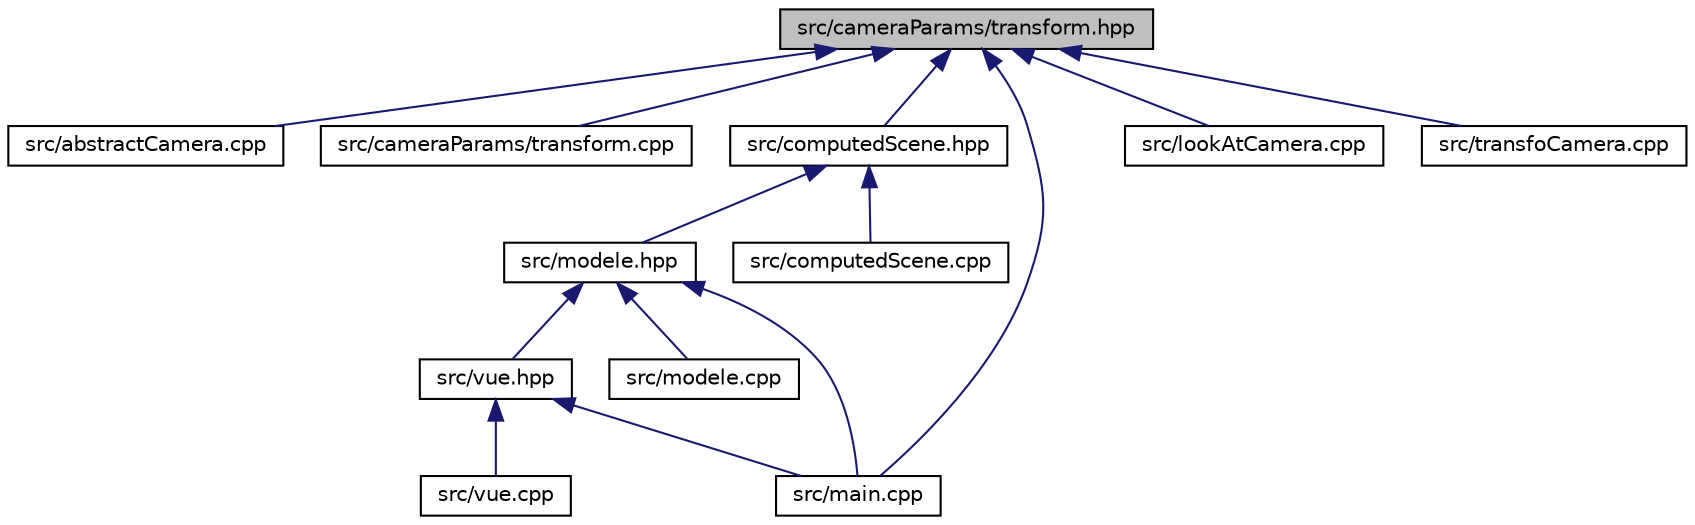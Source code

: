 digraph "src/cameraParams/transform.hpp"
{
  edge [fontname="Helvetica",fontsize="10",labelfontname="Helvetica",labelfontsize="10"];
  node [fontname="Helvetica",fontsize="10",shape=record];
  Node1 [label="src/cameraParams/transform.hpp",height=0.2,width=0.4,color="black", fillcolor="grey75", style="filled", fontcolor="black"];
  Node1 -> Node2 [dir="back",color="midnightblue",fontsize="10",style="solid"];
  Node2 [label="src/abstractCamera.cpp",height=0.2,width=0.4,color="black", fillcolor="white", style="filled",URL="$abstract_camera_8cpp.html",tooltip="Classe abstraite de caméra. "];
  Node1 -> Node3 [dir="back",color="midnightblue",fontsize="10",style="solid"];
  Node3 [label="src/cameraParams/transform.cpp",height=0.2,width=0.4,color="black", fillcolor="white", style="filled",URL="$transform_8cpp.html",tooltip="Diverses transformations. "];
  Node1 -> Node4 [dir="back",color="midnightblue",fontsize="10",style="solid"];
  Node4 [label="src/computedScene.hpp",height=0.2,width=0.4,color="black", fillcolor="white", style="filled",URL="$computed_scene_8hpp.html",tooltip="Scene chargee calculee en temps reel par openGL. "];
  Node4 -> Node5 [dir="back",color="midnightblue",fontsize="10",style="solid"];
  Node5 [label="src/computedScene.cpp",height=0.2,width=0.4,color="black", fillcolor="white", style="filled",URL="$computed_scene_8cpp.html"];
  Node4 -> Node6 [dir="back",color="midnightblue",fontsize="10",style="solid"];
  Node6 [label="src/modele.hpp",height=0.2,width=0.4,color="black", fillcolor="white", style="filled",URL="$modele_8hpp.html",tooltip="Classe du modèle de MVC. "];
  Node6 -> Node7 [dir="back",color="midnightblue",fontsize="10",style="solid"];
  Node7 [label="src/main.cpp",height=0.2,width=0.4,color="black", fillcolor="white", style="filled",URL="$main_8cpp.html",tooltip="Programme principal. "];
  Node6 -> Node8 [dir="back",color="midnightblue",fontsize="10",style="solid"];
  Node8 [label="src/vue.hpp",height=0.2,width=0.4,color="black", fillcolor="white", style="filled",URL="$vue_8hpp.html",tooltip="Classe de gestion de l&#39;affichage. "];
  Node8 -> Node7 [dir="back",color="midnightblue",fontsize="10",style="solid"];
  Node8 -> Node9 [dir="back",color="midnightblue",fontsize="10",style="solid"];
  Node9 [label="src/vue.cpp",height=0.2,width=0.4,color="black", fillcolor="white", style="filled",URL="$vue_8cpp.html",tooltip="Classe de gestion de l&#39;affichage. "];
  Node6 -> Node10 [dir="back",color="midnightblue",fontsize="10",style="solid"];
  Node10 [label="src/modele.cpp",height=0.2,width=0.4,color="black", fillcolor="white", style="filled",URL="$modele_8cpp.html",tooltip="Classe du modèle de MVC. "];
  Node1 -> Node11 [dir="back",color="midnightblue",fontsize="10",style="solid"];
  Node11 [label="src/lookAtCamera.cpp",height=0.2,width=0.4,color="black", fillcolor="white", style="filled",URL="$look_at_camera_8cpp.html",tooltip="Classe de caméra utilisant gluLookAt. "];
  Node1 -> Node7 [dir="back",color="midnightblue",fontsize="10",style="solid"];
  Node1 -> Node12 [dir="back",color="midnightblue",fontsize="10",style="solid"];
  Node12 [label="src/transfoCamera.cpp",height=0.2,width=0.4,color="black", fillcolor="white", style="filled",URL="$transfo_camera_8cpp.html",tooltip="Classe de caméra utilisant des transformations. "];
}
